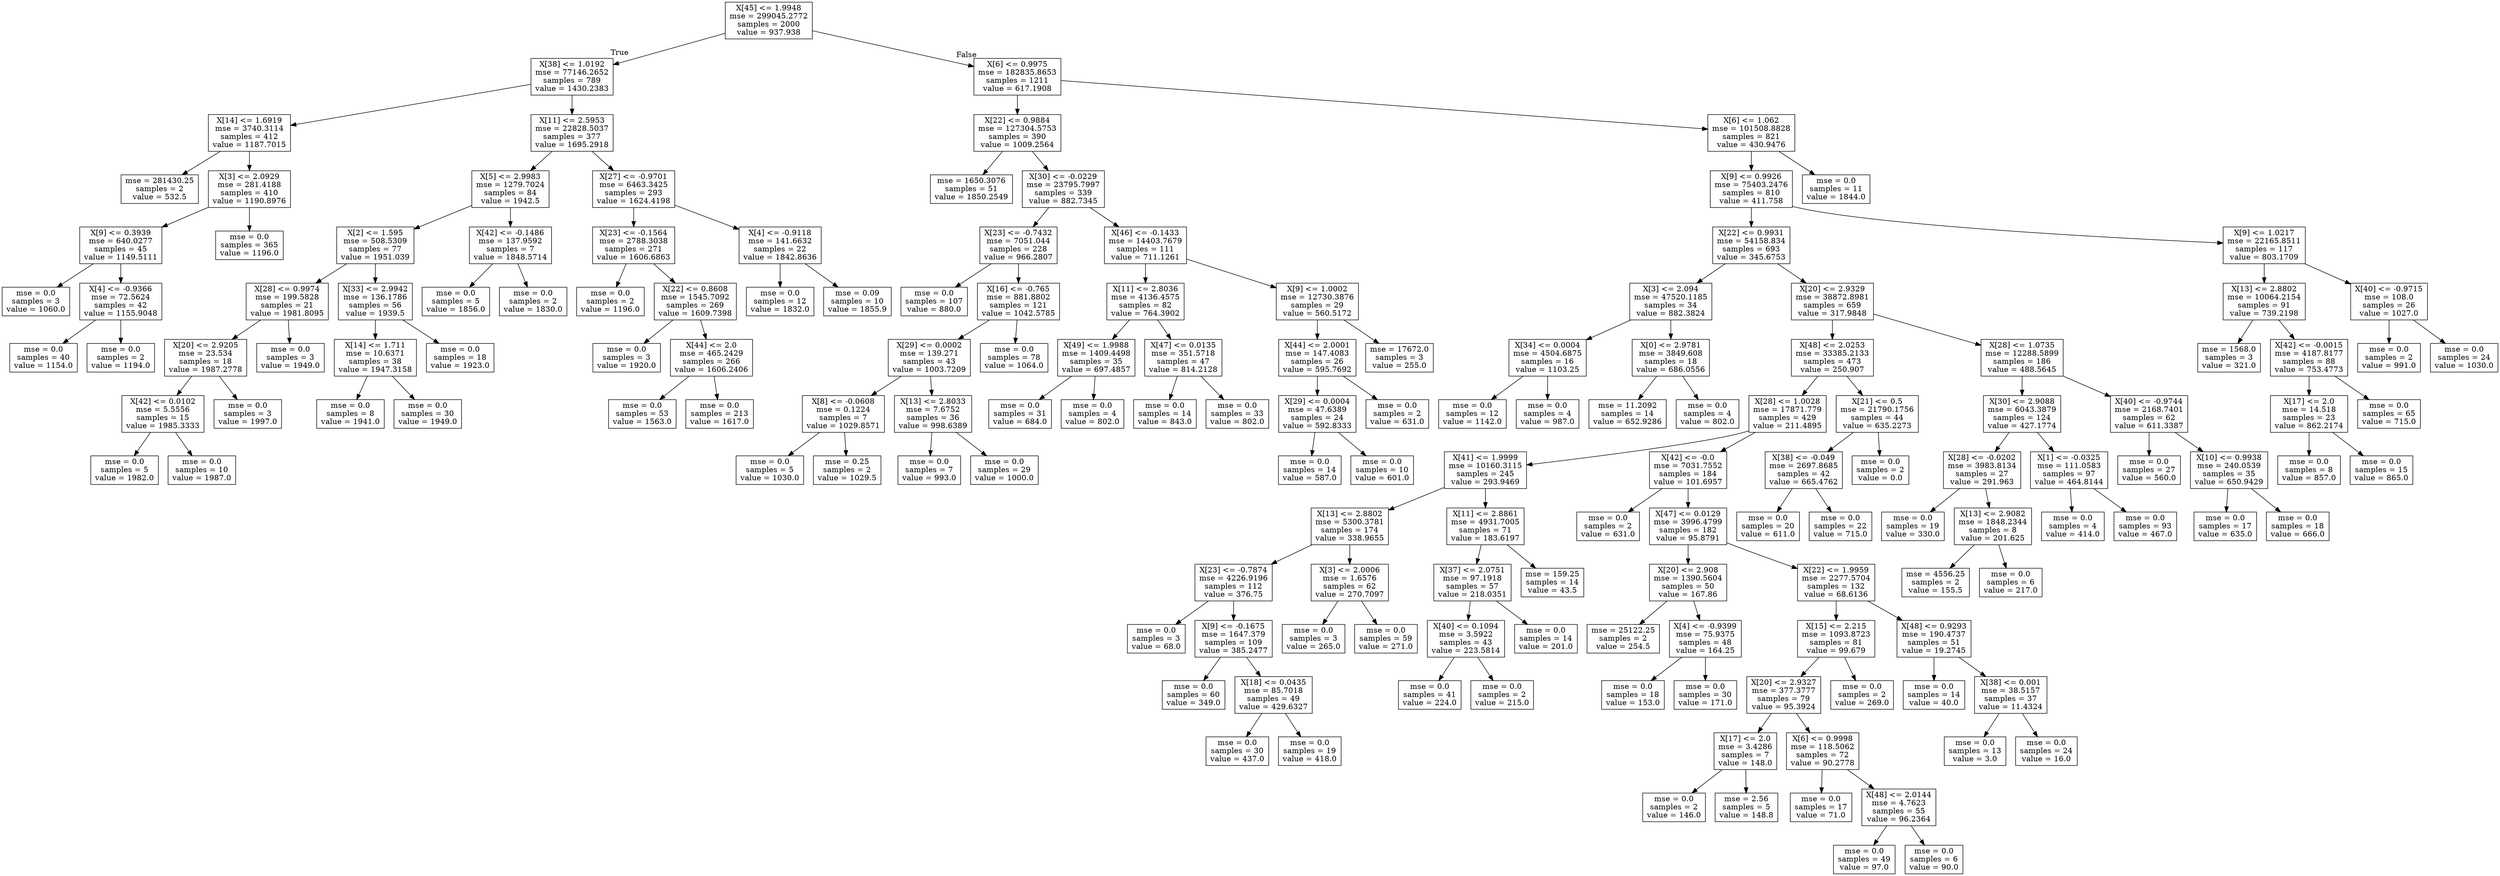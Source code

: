 digraph Tree {
node [shape=box] ;
0 [label="X[45] <= 1.9948\nmse = 299045.2772\nsamples = 2000\nvalue = 937.938"] ;
1 [label="X[38] <= 1.0192\nmse = 77146.2652\nsamples = 789\nvalue = 1430.2383"] ;
0 -> 1 [labeldistance=2.5, labelangle=45, headlabel="True"] ;
2 [label="X[14] <= 1.6919\nmse = 3740.3114\nsamples = 412\nvalue = 1187.7015"] ;
1 -> 2 ;
3 [label="mse = 281430.25\nsamples = 2\nvalue = 532.5"] ;
2 -> 3 ;
4 [label="X[3] <= 2.0929\nmse = 281.4188\nsamples = 410\nvalue = 1190.8976"] ;
2 -> 4 ;
5 [label="X[9] <= 0.3939\nmse = 640.0277\nsamples = 45\nvalue = 1149.5111"] ;
4 -> 5 ;
6 [label="mse = 0.0\nsamples = 3\nvalue = 1060.0"] ;
5 -> 6 ;
7 [label="X[4] <= -0.9366\nmse = 72.5624\nsamples = 42\nvalue = 1155.9048"] ;
5 -> 7 ;
8 [label="mse = 0.0\nsamples = 40\nvalue = 1154.0"] ;
7 -> 8 ;
9 [label="mse = 0.0\nsamples = 2\nvalue = 1194.0"] ;
7 -> 9 ;
10 [label="mse = 0.0\nsamples = 365\nvalue = 1196.0"] ;
4 -> 10 ;
11 [label="X[11] <= 2.5953\nmse = 22828.5037\nsamples = 377\nvalue = 1695.2918"] ;
1 -> 11 ;
12 [label="X[5] <= 2.9983\nmse = 1279.7024\nsamples = 84\nvalue = 1942.5"] ;
11 -> 12 ;
13 [label="X[2] <= 1.595\nmse = 508.5309\nsamples = 77\nvalue = 1951.039"] ;
12 -> 13 ;
14 [label="X[28] <= 0.9974\nmse = 199.5828\nsamples = 21\nvalue = 1981.8095"] ;
13 -> 14 ;
15 [label="X[20] <= 2.9205\nmse = 23.534\nsamples = 18\nvalue = 1987.2778"] ;
14 -> 15 ;
16 [label="X[42] <= 0.0102\nmse = 5.5556\nsamples = 15\nvalue = 1985.3333"] ;
15 -> 16 ;
17 [label="mse = 0.0\nsamples = 5\nvalue = 1982.0"] ;
16 -> 17 ;
18 [label="mse = 0.0\nsamples = 10\nvalue = 1987.0"] ;
16 -> 18 ;
19 [label="mse = 0.0\nsamples = 3\nvalue = 1997.0"] ;
15 -> 19 ;
20 [label="mse = 0.0\nsamples = 3\nvalue = 1949.0"] ;
14 -> 20 ;
21 [label="X[33] <= 2.9942\nmse = 136.1786\nsamples = 56\nvalue = 1939.5"] ;
13 -> 21 ;
22 [label="X[14] <= 1.711\nmse = 10.6371\nsamples = 38\nvalue = 1947.3158"] ;
21 -> 22 ;
23 [label="mse = 0.0\nsamples = 8\nvalue = 1941.0"] ;
22 -> 23 ;
24 [label="mse = 0.0\nsamples = 30\nvalue = 1949.0"] ;
22 -> 24 ;
25 [label="mse = 0.0\nsamples = 18\nvalue = 1923.0"] ;
21 -> 25 ;
26 [label="X[42] <= -0.1486\nmse = 137.9592\nsamples = 7\nvalue = 1848.5714"] ;
12 -> 26 ;
27 [label="mse = 0.0\nsamples = 5\nvalue = 1856.0"] ;
26 -> 27 ;
28 [label="mse = 0.0\nsamples = 2\nvalue = 1830.0"] ;
26 -> 28 ;
29 [label="X[27] <= -0.9701\nmse = 6463.3425\nsamples = 293\nvalue = 1624.4198"] ;
11 -> 29 ;
30 [label="X[23] <= -0.1564\nmse = 2788.3038\nsamples = 271\nvalue = 1606.6863"] ;
29 -> 30 ;
31 [label="mse = 0.0\nsamples = 2\nvalue = 1196.0"] ;
30 -> 31 ;
32 [label="X[22] <= 0.8608\nmse = 1545.7092\nsamples = 269\nvalue = 1609.7398"] ;
30 -> 32 ;
33 [label="mse = 0.0\nsamples = 3\nvalue = 1920.0"] ;
32 -> 33 ;
34 [label="X[44] <= 2.0\nmse = 465.2429\nsamples = 266\nvalue = 1606.2406"] ;
32 -> 34 ;
35 [label="mse = 0.0\nsamples = 53\nvalue = 1563.0"] ;
34 -> 35 ;
36 [label="mse = 0.0\nsamples = 213\nvalue = 1617.0"] ;
34 -> 36 ;
37 [label="X[4] <= -0.9118\nmse = 141.6632\nsamples = 22\nvalue = 1842.8636"] ;
29 -> 37 ;
38 [label="mse = 0.0\nsamples = 12\nvalue = 1832.0"] ;
37 -> 38 ;
39 [label="mse = 0.09\nsamples = 10\nvalue = 1855.9"] ;
37 -> 39 ;
40 [label="X[6] <= 0.9975\nmse = 182835.8653\nsamples = 1211\nvalue = 617.1908"] ;
0 -> 40 [labeldistance=2.5, labelangle=-45, headlabel="False"] ;
41 [label="X[22] <= 0.9884\nmse = 127304.5753\nsamples = 390\nvalue = 1009.2564"] ;
40 -> 41 ;
42 [label="mse = 1650.3076\nsamples = 51\nvalue = 1850.2549"] ;
41 -> 42 ;
43 [label="X[30] <= -0.0229\nmse = 23795.7997\nsamples = 339\nvalue = 882.7345"] ;
41 -> 43 ;
44 [label="X[23] <= -0.7432\nmse = 7051.044\nsamples = 228\nvalue = 966.2807"] ;
43 -> 44 ;
45 [label="mse = 0.0\nsamples = 107\nvalue = 880.0"] ;
44 -> 45 ;
46 [label="X[16] <= -0.765\nmse = 881.8802\nsamples = 121\nvalue = 1042.5785"] ;
44 -> 46 ;
47 [label="X[29] <= 0.0002\nmse = 139.271\nsamples = 43\nvalue = 1003.7209"] ;
46 -> 47 ;
48 [label="X[8] <= -0.0608\nmse = 0.1224\nsamples = 7\nvalue = 1029.8571"] ;
47 -> 48 ;
49 [label="mse = 0.0\nsamples = 5\nvalue = 1030.0"] ;
48 -> 49 ;
50 [label="mse = 0.25\nsamples = 2\nvalue = 1029.5"] ;
48 -> 50 ;
51 [label="X[13] <= 2.8033\nmse = 7.6752\nsamples = 36\nvalue = 998.6389"] ;
47 -> 51 ;
52 [label="mse = 0.0\nsamples = 7\nvalue = 993.0"] ;
51 -> 52 ;
53 [label="mse = 0.0\nsamples = 29\nvalue = 1000.0"] ;
51 -> 53 ;
54 [label="mse = 0.0\nsamples = 78\nvalue = 1064.0"] ;
46 -> 54 ;
55 [label="X[46] <= -0.1433\nmse = 14403.7679\nsamples = 111\nvalue = 711.1261"] ;
43 -> 55 ;
56 [label="X[11] <= 2.8036\nmse = 4136.4575\nsamples = 82\nvalue = 764.3902"] ;
55 -> 56 ;
57 [label="X[49] <= 1.9988\nmse = 1409.4498\nsamples = 35\nvalue = 697.4857"] ;
56 -> 57 ;
58 [label="mse = 0.0\nsamples = 31\nvalue = 684.0"] ;
57 -> 58 ;
59 [label="mse = 0.0\nsamples = 4\nvalue = 802.0"] ;
57 -> 59 ;
60 [label="X[47] <= 0.0135\nmse = 351.5718\nsamples = 47\nvalue = 814.2128"] ;
56 -> 60 ;
61 [label="mse = 0.0\nsamples = 14\nvalue = 843.0"] ;
60 -> 61 ;
62 [label="mse = 0.0\nsamples = 33\nvalue = 802.0"] ;
60 -> 62 ;
63 [label="X[9] <= 1.0002\nmse = 12730.3876\nsamples = 29\nvalue = 560.5172"] ;
55 -> 63 ;
64 [label="X[44] <= 2.0001\nmse = 147.4083\nsamples = 26\nvalue = 595.7692"] ;
63 -> 64 ;
65 [label="X[29] <= 0.0004\nmse = 47.6389\nsamples = 24\nvalue = 592.8333"] ;
64 -> 65 ;
66 [label="mse = 0.0\nsamples = 14\nvalue = 587.0"] ;
65 -> 66 ;
67 [label="mse = 0.0\nsamples = 10\nvalue = 601.0"] ;
65 -> 67 ;
68 [label="mse = 0.0\nsamples = 2\nvalue = 631.0"] ;
64 -> 68 ;
69 [label="mse = 17672.0\nsamples = 3\nvalue = 255.0"] ;
63 -> 69 ;
70 [label="X[6] <= 1.062\nmse = 101508.8828\nsamples = 821\nvalue = 430.9476"] ;
40 -> 70 ;
71 [label="X[9] <= 0.9926\nmse = 75403.2476\nsamples = 810\nvalue = 411.758"] ;
70 -> 71 ;
72 [label="X[22] <= 0.9931\nmse = 54158.834\nsamples = 693\nvalue = 345.6753"] ;
71 -> 72 ;
73 [label="X[3] <= 2.094\nmse = 47520.1185\nsamples = 34\nvalue = 882.3824"] ;
72 -> 73 ;
74 [label="X[34] <= 0.0004\nmse = 4504.6875\nsamples = 16\nvalue = 1103.25"] ;
73 -> 74 ;
75 [label="mse = 0.0\nsamples = 12\nvalue = 1142.0"] ;
74 -> 75 ;
76 [label="mse = 0.0\nsamples = 4\nvalue = 987.0"] ;
74 -> 76 ;
77 [label="X[0] <= 2.9781\nmse = 3849.608\nsamples = 18\nvalue = 686.0556"] ;
73 -> 77 ;
78 [label="mse = 11.2092\nsamples = 14\nvalue = 652.9286"] ;
77 -> 78 ;
79 [label="mse = 0.0\nsamples = 4\nvalue = 802.0"] ;
77 -> 79 ;
80 [label="X[20] <= 2.9329\nmse = 38872.8981\nsamples = 659\nvalue = 317.9848"] ;
72 -> 80 ;
81 [label="X[48] <= 2.0253\nmse = 33385.2133\nsamples = 473\nvalue = 250.907"] ;
80 -> 81 ;
82 [label="X[28] <= 1.0028\nmse = 17871.779\nsamples = 429\nvalue = 211.4895"] ;
81 -> 82 ;
83 [label="X[41] <= 1.9999\nmse = 10160.3115\nsamples = 245\nvalue = 293.9469"] ;
82 -> 83 ;
84 [label="X[13] <= 2.8802\nmse = 5300.3781\nsamples = 174\nvalue = 338.9655"] ;
83 -> 84 ;
85 [label="X[23] <= -0.7874\nmse = 4226.9196\nsamples = 112\nvalue = 376.75"] ;
84 -> 85 ;
86 [label="mse = 0.0\nsamples = 3\nvalue = 68.0"] ;
85 -> 86 ;
87 [label="X[9] <= -0.1675\nmse = 1647.379\nsamples = 109\nvalue = 385.2477"] ;
85 -> 87 ;
88 [label="mse = 0.0\nsamples = 60\nvalue = 349.0"] ;
87 -> 88 ;
89 [label="X[18] <= 0.0435\nmse = 85.7018\nsamples = 49\nvalue = 429.6327"] ;
87 -> 89 ;
90 [label="mse = 0.0\nsamples = 30\nvalue = 437.0"] ;
89 -> 90 ;
91 [label="mse = 0.0\nsamples = 19\nvalue = 418.0"] ;
89 -> 91 ;
92 [label="X[3] <= 2.0006\nmse = 1.6576\nsamples = 62\nvalue = 270.7097"] ;
84 -> 92 ;
93 [label="mse = 0.0\nsamples = 3\nvalue = 265.0"] ;
92 -> 93 ;
94 [label="mse = 0.0\nsamples = 59\nvalue = 271.0"] ;
92 -> 94 ;
95 [label="X[11] <= 2.8861\nmse = 4931.7005\nsamples = 71\nvalue = 183.6197"] ;
83 -> 95 ;
96 [label="X[37] <= 2.0751\nmse = 97.1918\nsamples = 57\nvalue = 218.0351"] ;
95 -> 96 ;
97 [label="X[40] <= 0.1094\nmse = 3.5922\nsamples = 43\nvalue = 223.5814"] ;
96 -> 97 ;
98 [label="mse = 0.0\nsamples = 41\nvalue = 224.0"] ;
97 -> 98 ;
99 [label="mse = 0.0\nsamples = 2\nvalue = 215.0"] ;
97 -> 99 ;
100 [label="mse = 0.0\nsamples = 14\nvalue = 201.0"] ;
96 -> 100 ;
101 [label="mse = 159.25\nsamples = 14\nvalue = 43.5"] ;
95 -> 101 ;
102 [label="X[42] <= -0.0\nmse = 7031.7552\nsamples = 184\nvalue = 101.6957"] ;
82 -> 102 ;
103 [label="mse = 0.0\nsamples = 2\nvalue = 631.0"] ;
102 -> 103 ;
104 [label="X[47] <= 0.0129\nmse = 3996.4799\nsamples = 182\nvalue = 95.8791"] ;
102 -> 104 ;
105 [label="X[20] <= 2.908\nmse = 1390.5604\nsamples = 50\nvalue = 167.86"] ;
104 -> 105 ;
106 [label="mse = 25122.25\nsamples = 2\nvalue = 254.5"] ;
105 -> 106 ;
107 [label="X[4] <= -0.9399\nmse = 75.9375\nsamples = 48\nvalue = 164.25"] ;
105 -> 107 ;
108 [label="mse = 0.0\nsamples = 18\nvalue = 153.0"] ;
107 -> 108 ;
109 [label="mse = 0.0\nsamples = 30\nvalue = 171.0"] ;
107 -> 109 ;
110 [label="X[22] <= 1.9959\nmse = 2277.5704\nsamples = 132\nvalue = 68.6136"] ;
104 -> 110 ;
111 [label="X[15] <= 2.215\nmse = 1093.8723\nsamples = 81\nvalue = 99.679"] ;
110 -> 111 ;
112 [label="X[20] <= 2.9327\nmse = 377.3777\nsamples = 79\nvalue = 95.3924"] ;
111 -> 112 ;
113 [label="X[17] <= 2.0\nmse = 3.4286\nsamples = 7\nvalue = 148.0"] ;
112 -> 113 ;
114 [label="mse = 0.0\nsamples = 2\nvalue = 146.0"] ;
113 -> 114 ;
115 [label="mse = 2.56\nsamples = 5\nvalue = 148.8"] ;
113 -> 115 ;
116 [label="X[6] <= 0.9998\nmse = 118.5062\nsamples = 72\nvalue = 90.2778"] ;
112 -> 116 ;
117 [label="mse = 0.0\nsamples = 17\nvalue = 71.0"] ;
116 -> 117 ;
118 [label="X[48] <= 2.0144\nmse = 4.7623\nsamples = 55\nvalue = 96.2364"] ;
116 -> 118 ;
119 [label="mse = 0.0\nsamples = 49\nvalue = 97.0"] ;
118 -> 119 ;
120 [label="mse = 0.0\nsamples = 6\nvalue = 90.0"] ;
118 -> 120 ;
121 [label="mse = 0.0\nsamples = 2\nvalue = 269.0"] ;
111 -> 121 ;
122 [label="X[48] <= 0.9293\nmse = 190.4737\nsamples = 51\nvalue = 19.2745"] ;
110 -> 122 ;
123 [label="mse = 0.0\nsamples = 14\nvalue = 40.0"] ;
122 -> 123 ;
124 [label="X[38] <= 0.001\nmse = 38.5157\nsamples = 37\nvalue = 11.4324"] ;
122 -> 124 ;
125 [label="mse = 0.0\nsamples = 13\nvalue = 3.0"] ;
124 -> 125 ;
126 [label="mse = 0.0\nsamples = 24\nvalue = 16.0"] ;
124 -> 126 ;
127 [label="X[21] <= 0.5\nmse = 21790.1756\nsamples = 44\nvalue = 635.2273"] ;
81 -> 127 ;
128 [label="X[38] <= -0.049\nmse = 2697.8685\nsamples = 42\nvalue = 665.4762"] ;
127 -> 128 ;
129 [label="mse = 0.0\nsamples = 20\nvalue = 611.0"] ;
128 -> 129 ;
130 [label="mse = 0.0\nsamples = 22\nvalue = 715.0"] ;
128 -> 130 ;
131 [label="mse = 0.0\nsamples = 2\nvalue = 0.0"] ;
127 -> 131 ;
132 [label="X[28] <= 1.0735\nmse = 12288.5899\nsamples = 186\nvalue = 488.5645"] ;
80 -> 132 ;
133 [label="X[30] <= 2.9088\nmse = 6043.3879\nsamples = 124\nvalue = 427.1774"] ;
132 -> 133 ;
134 [label="X[28] <= -0.0202\nmse = 3983.8134\nsamples = 27\nvalue = 291.963"] ;
133 -> 134 ;
135 [label="mse = 0.0\nsamples = 19\nvalue = 330.0"] ;
134 -> 135 ;
136 [label="X[13] <= 2.9082\nmse = 1848.2344\nsamples = 8\nvalue = 201.625"] ;
134 -> 136 ;
137 [label="mse = 4556.25\nsamples = 2\nvalue = 155.5"] ;
136 -> 137 ;
138 [label="mse = 0.0\nsamples = 6\nvalue = 217.0"] ;
136 -> 138 ;
139 [label="X[1] <= -0.0325\nmse = 111.0583\nsamples = 97\nvalue = 464.8144"] ;
133 -> 139 ;
140 [label="mse = 0.0\nsamples = 4\nvalue = 414.0"] ;
139 -> 140 ;
141 [label="mse = 0.0\nsamples = 93\nvalue = 467.0"] ;
139 -> 141 ;
142 [label="X[40] <= -0.9744\nmse = 2168.7401\nsamples = 62\nvalue = 611.3387"] ;
132 -> 142 ;
143 [label="mse = 0.0\nsamples = 27\nvalue = 560.0"] ;
142 -> 143 ;
144 [label="X[10] <= 0.9938\nmse = 240.0539\nsamples = 35\nvalue = 650.9429"] ;
142 -> 144 ;
145 [label="mse = 0.0\nsamples = 17\nvalue = 635.0"] ;
144 -> 145 ;
146 [label="mse = 0.0\nsamples = 18\nvalue = 666.0"] ;
144 -> 146 ;
147 [label="X[9] <= 1.0217\nmse = 22165.8511\nsamples = 117\nvalue = 803.1709"] ;
71 -> 147 ;
148 [label="X[13] <= 2.8802\nmse = 10064.2154\nsamples = 91\nvalue = 739.2198"] ;
147 -> 148 ;
149 [label="mse = 1568.0\nsamples = 3\nvalue = 321.0"] ;
148 -> 149 ;
150 [label="X[42] <= -0.0015\nmse = 4187.8177\nsamples = 88\nvalue = 753.4773"] ;
148 -> 150 ;
151 [label="X[17] <= 2.0\nmse = 14.518\nsamples = 23\nvalue = 862.2174"] ;
150 -> 151 ;
152 [label="mse = 0.0\nsamples = 8\nvalue = 857.0"] ;
151 -> 152 ;
153 [label="mse = 0.0\nsamples = 15\nvalue = 865.0"] ;
151 -> 153 ;
154 [label="mse = 0.0\nsamples = 65\nvalue = 715.0"] ;
150 -> 154 ;
155 [label="X[40] <= -0.9715\nmse = 108.0\nsamples = 26\nvalue = 1027.0"] ;
147 -> 155 ;
156 [label="mse = 0.0\nsamples = 2\nvalue = 991.0"] ;
155 -> 156 ;
157 [label="mse = 0.0\nsamples = 24\nvalue = 1030.0"] ;
155 -> 157 ;
158 [label="mse = 0.0\nsamples = 11\nvalue = 1844.0"] ;
70 -> 158 ;
}